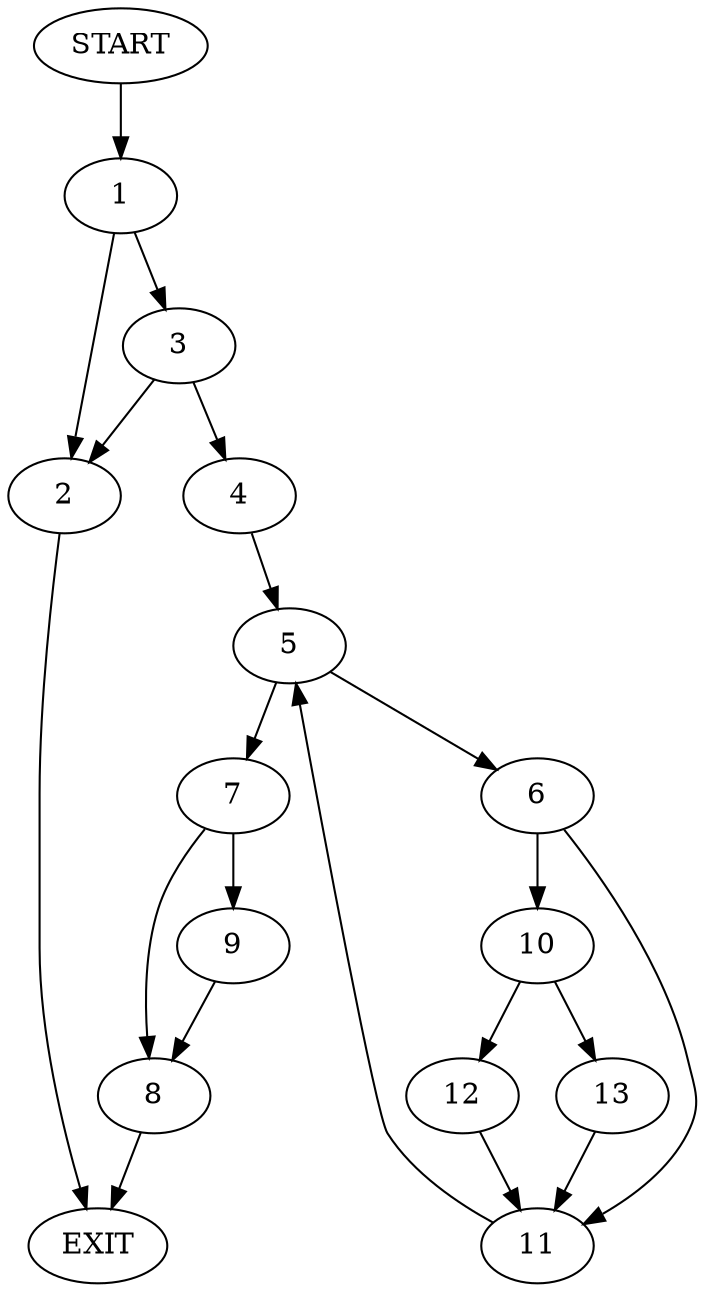 digraph {
0 [label="START"]
14 [label="EXIT"]
0 -> 1
1 -> 2
1 -> 3
3 -> 2
3 -> 4
2 -> 14
4 -> 5
5 -> 6
5 -> 7
7 -> 8
7 -> 9
6 -> 10
6 -> 11
11 -> 5
10 -> 12
10 -> 13
12 -> 11
13 -> 11
8 -> 14
9 -> 8
}
